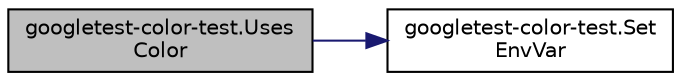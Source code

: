 digraph "googletest-color-test.UsesColor"
{
 // LATEX_PDF_SIZE
  bgcolor="transparent";
  edge [fontname="Helvetica",fontsize="10",labelfontname="Helvetica",labelfontsize="10"];
  node [fontname="Helvetica",fontsize="10",shape=record];
  rankdir="LR";
  Node1 [label="googletest-color-test.Uses\lColor",height=0.2,width=0.4,color="black", fillcolor="grey75", style="filled", fontcolor="black",tooltip=" "];
  Node1 -> Node2 [color="midnightblue",fontsize="10",style="solid",fontname="Helvetica"];
  Node2 [label="googletest-color-test.Set\lEnvVar",height=0.2,width=0.4,color="black",URL="$namespacegoogletest-color-test.html#a6892a0e83ce77517fa25534cc2c56210",tooltip=" "];
}
